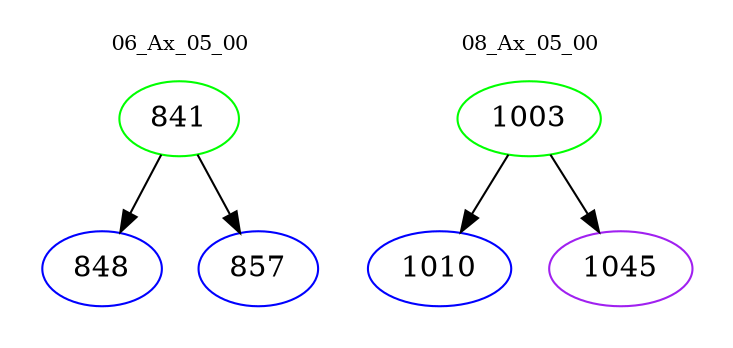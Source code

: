 digraph{
subgraph cluster_0 {
color = white
label = "06_Ax_05_00";
fontsize=10;
T0_841 [label="841", color="green"]
T0_841 -> T0_848 [color="black"]
T0_848 [label="848", color="blue"]
T0_841 -> T0_857 [color="black"]
T0_857 [label="857", color="blue"]
}
subgraph cluster_1 {
color = white
label = "08_Ax_05_00";
fontsize=10;
T1_1003 [label="1003", color="green"]
T1_1003 -> T1_1010 [color="black"]
T1_1010 [label="1010", color="blue"]
T1_1003 -> T1_1045 [color="black"]
T1_1045 [label="1045", color="purple"]
}
}
